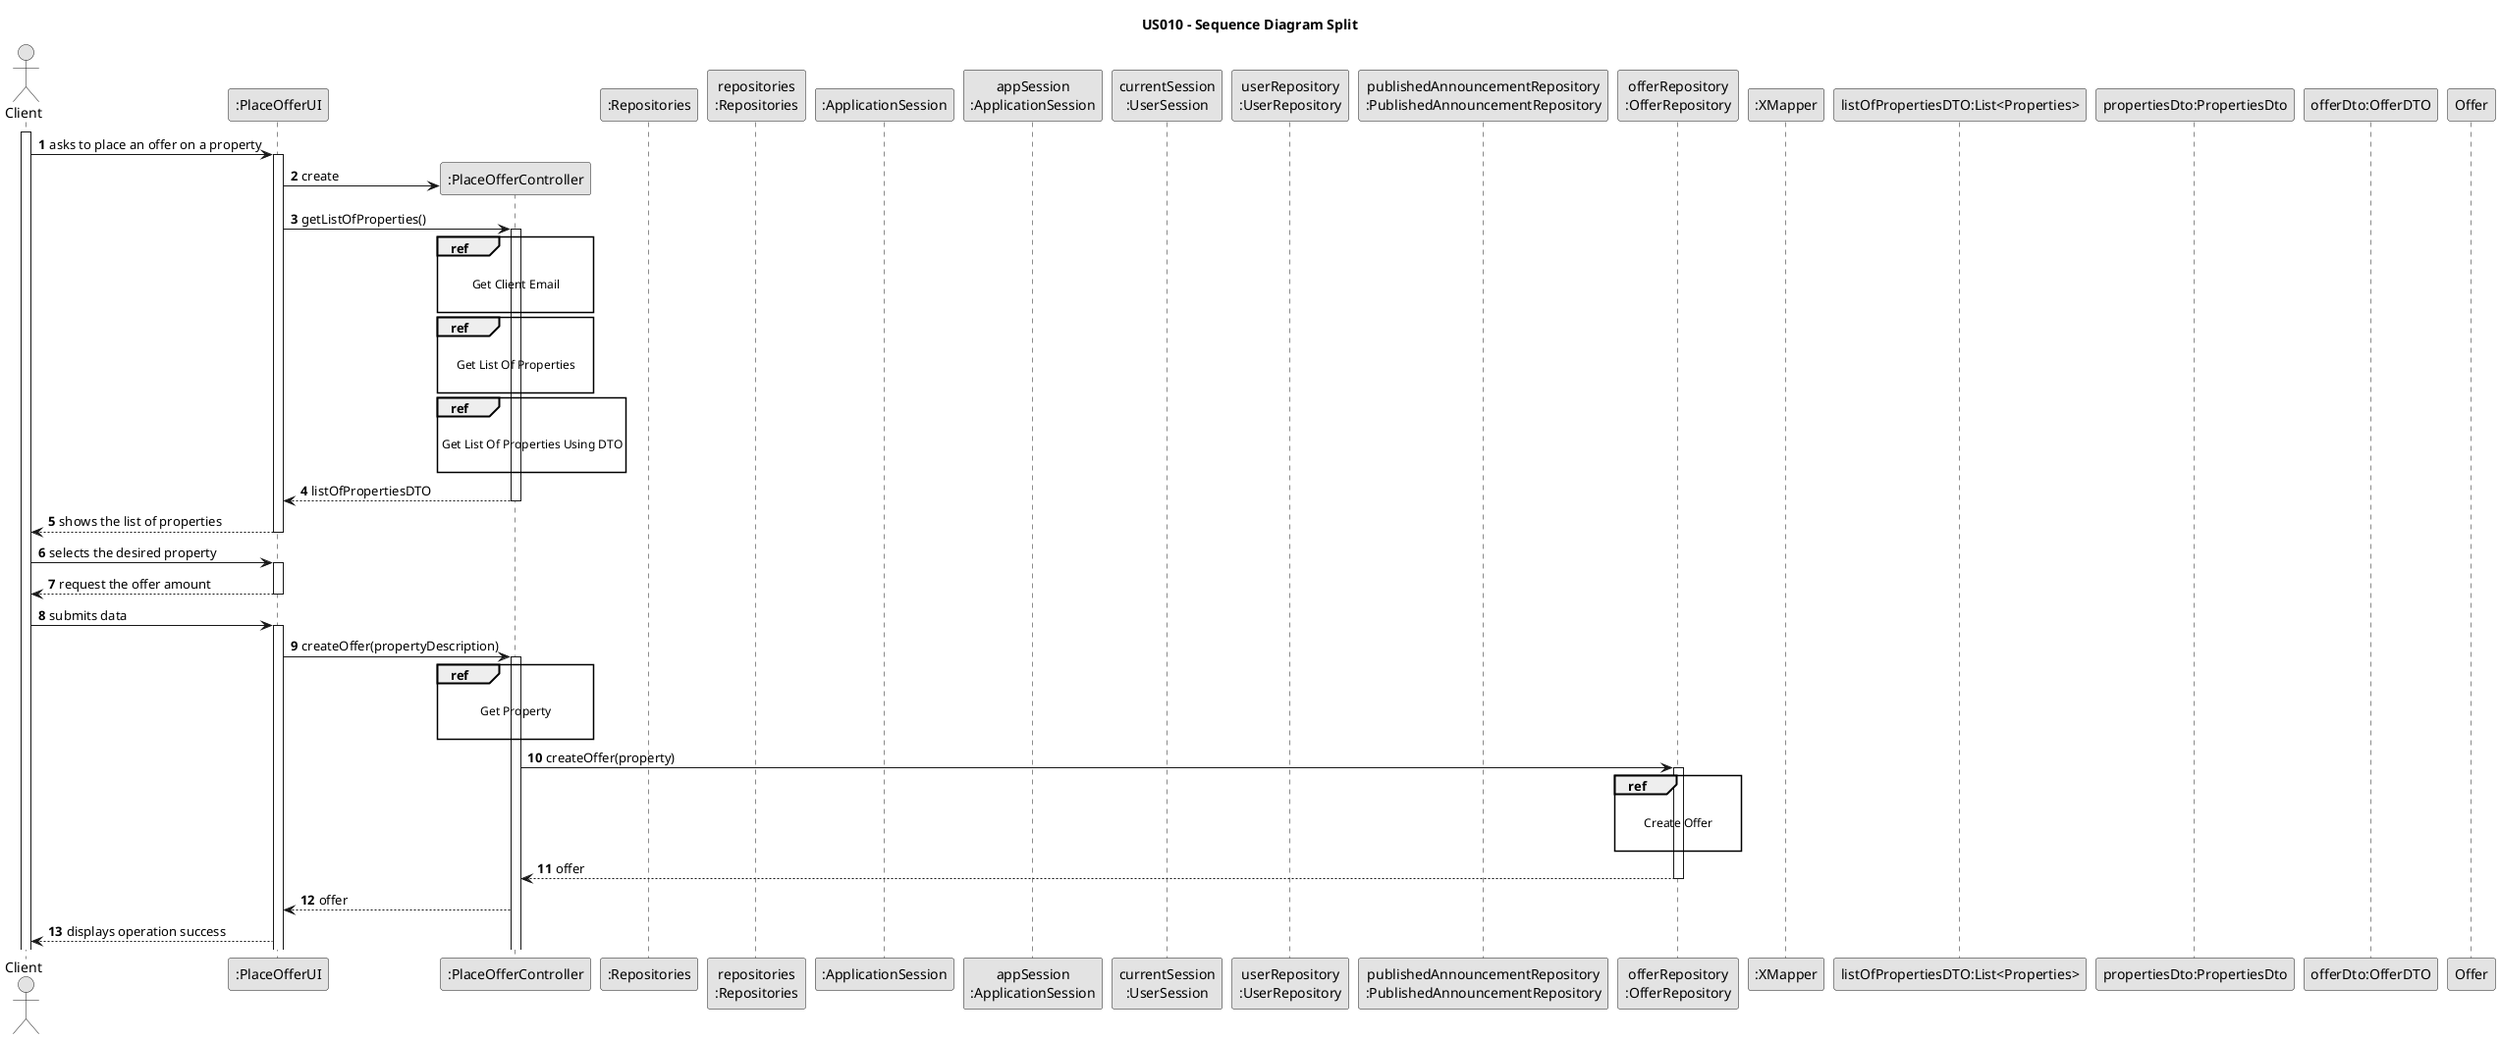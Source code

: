 @startuml

skinparam monochrome true
skinparam packageStyle rectangle
skinparam shadowing false

title US010 - Sequence Diagram Split

autonumber

actor "Client" as Client
participant ":PlaceOfferUI" as System
participant ":PlaceOfferController" as Controller
participant ":Repositories" as RepositorySingleton
participant "repositories\n:Repositories" as Repositories
participant ":ApplicationSession" as app
participant "appSession\n:ApplicationSession" as APP
participant "currentSession\n:UserSession" as User
participant "userRepository\n:UserRepository" as UserRepository
participant "publishedAnnouncementRepository\n:PublishedAnnouncementRepository" as PublishedAnnouncementRepository
participant "offerRepository\n:OfferRepository" as OfferRepository
participant ":XMapper" as XMapper
participant "listOfPropertiesDTO:List<Properties>" as listProperties
participant "propertiesDto:PropertiesDto" as PropertiesDto
participant "offerDto:OfferDTO" as offerDto
participant "Offer" as Offer

activate Client

Client -> System : asks to place an offer on a property
activate System

System -> Controller** : create

System -> Controller : getListOfProperties()
activate Controller


    ref over Controller

    Get Client Email

    end


    ref over Controller

    Get List Of Properties

    end


    ref over Controller

    Get List Of Properties Using DTO

    end


Controller --> System : listOfPropertiesDTO
deactivate Controller

System --> Client : shows the list of properties
deactivate System

Client -> System : selects the desired property
activate System

System --> Client : request the offer amount
deactivate System

Client -> System : submits data
activate System

System -> Controller : createOffer(propertyDescription)
activate Controller


    ref over Controller

    Get Property

    end

Controller -> OfferRepository : createOffer(property)
activate OfferRepository

    ref over OfferRepository

    Create Offer

    end

OfferRepository --> Controller : offer
deactivate OfferRepository

Controller --> System : offer

System --> Client : displays operation success

@enduml